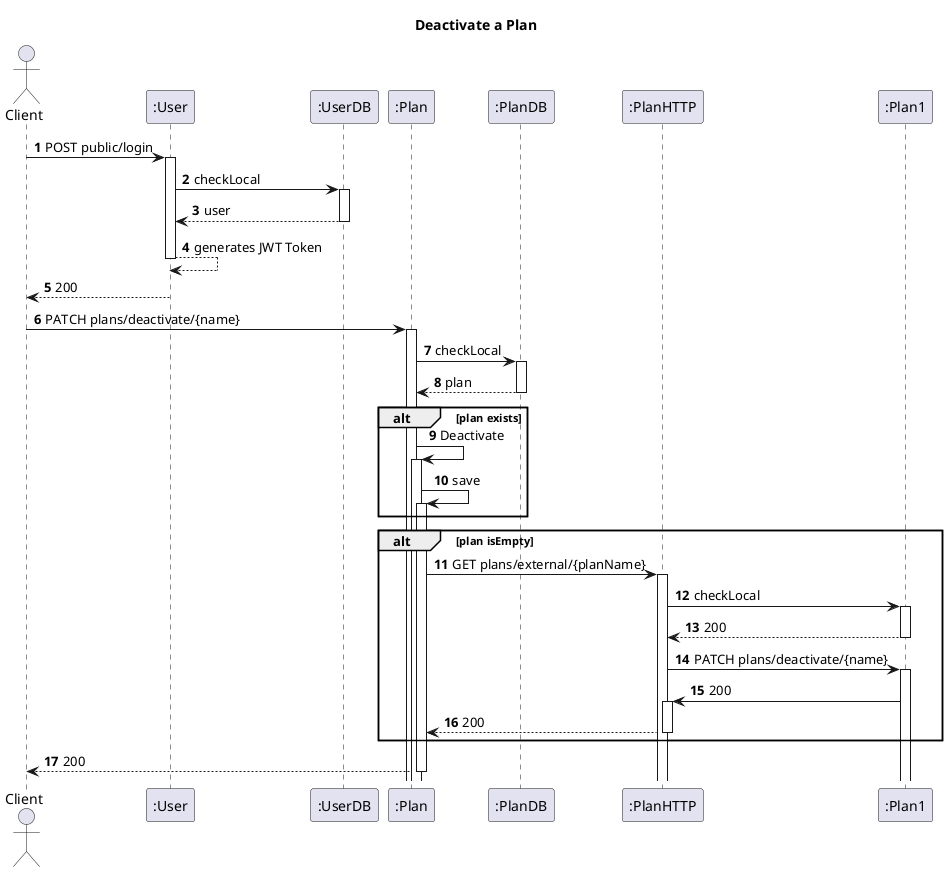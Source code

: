 @startuml
'https://plantuml.com/sequence-diagram
autoactivate on
autonumber
title  Deactivate a Plan

autonumber

actor "Client" as Ac
participant ":User" as User
participant ":UserDB" as Udb

participant ":Plan" as Plan
participant ":PlanDB" as PDB
participant ":PlanHTTP" as PHTTP
participant ":Plan1" as Plan1


Ac->User: POST public/login
User->Udb:checkLocal
Udb-->User:user
User-->User:generates JWT Token
User-->Ac:200
Ac->Plan:PATCH plans/deactivate/{name}
Plan->PDB:checkLocal
PDB-->Plan:plan
alt plan exists
Plan->Plan:Deactivate
Plan->Plan:save

end

alt plan isEmpty
Plan->PHTTP:GET plans/external/{planName}
PHTTP->Plan1:checkLocal
Plan1-->PHTTP:200
PHTTP->Plan1:PATCH plans/deactivate/{name}
Plan1->PHTTP:200
PHTTP-->Plan:200
end
Plan-->Ac:200




@enduml